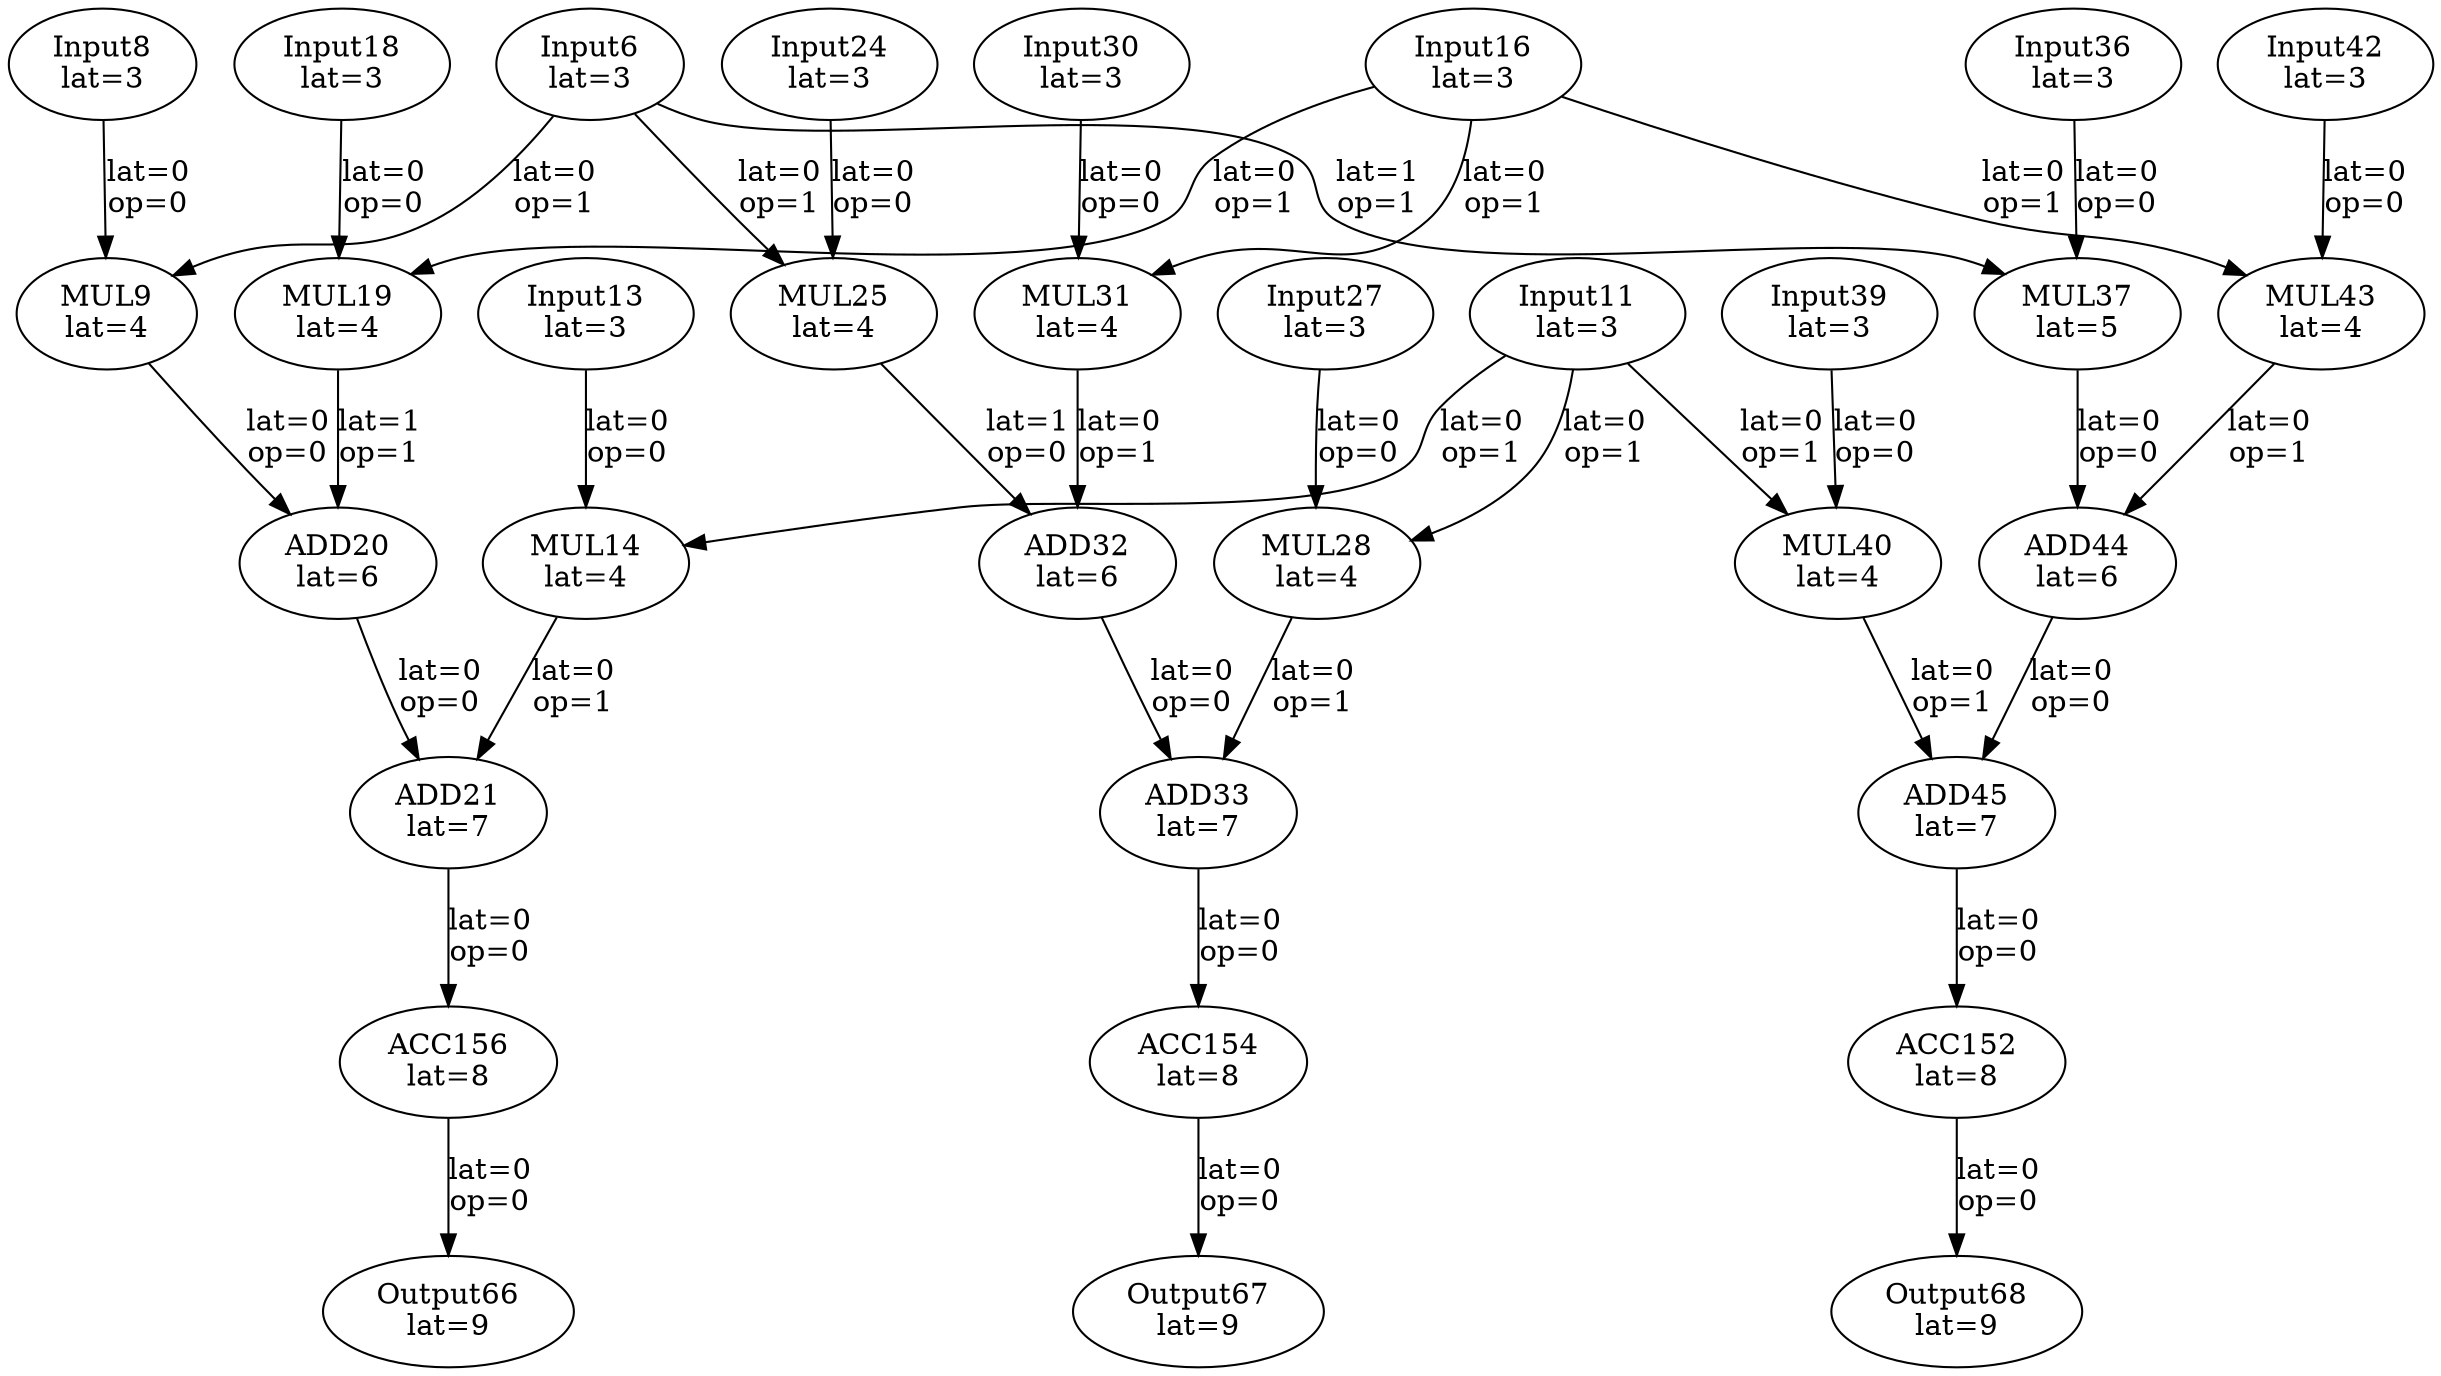 Digraph G {
"Input6"[label = "\N\nlat=3"];
"Input8"[label = "\N\nlat=3"];
"MUL9"[label = "\N\nlat=4"];
"Input8"->"MUL9"[label = "lat=0\nop=0"];
"Input6"->"MUL9"[label = "lat=0\nop=1"];
"Input11"[label = "\N\nlat=3"];
"Input13"[label = "\N\nlat=3"];
"MUL14"[label = "\N\nlat=4"];
"Input13"->"MUL14"[label = "lat=0\nop=0"];
"Input11"->"MUL14"[label = "lat=0\nop=1"];
"Input16"[label = "\N\nlat=3"];
"Input18"[label = "\N\nlat=3"];
"MUL19"[label = "\N\nlat=4"];
"Input18"->"MUL19"[label = "lat=0\nop=0"];
"Input16"->"MUL19"[label = "lat=0\nop=1"];
"ADD20"[label = "\N\nlat=6"];
"MUL9"->"ADD20"[label = "lat=0\nop=0"];
"MUL19"->"ADD20"[label = "lat=1\nop=1"];
"ADD21"[label = "\N\nlat=7"];
"ADD20"->"ADD21"[label = "lat=0\nop=0"];
"MUL14"->"ADD21"[label = "lat=0\nop=1"];
"Input24"[label = "\N\nlat=3"];
"MUL25"[label = "\N\nlat=4"];
"Input24"->"MUL25"[label = "lat=0\nop=0"];
"Input6"->"MUL25"[label = "lat=0\nop=1"];
"Input27"[label = "\N\nlat=3"];
"MUL28"[label = "\N\nlat=4"];
"Input27"->"MUL28"[label = "lat=0\nop=0"];
"Input11"->"MUL28"[label = "lat=0\nop=1"];
"Input30"[label = "\N\nlat=3"];
"MUL31"[label = "\N\nlat=4"];
"Input30"->"MUL31"[label = "lat=0\nop=0"];
"Input16"->"MUL31"[label = "lat=0\nop=1"];
"ADD32"[label = "\N\nlat=6"];
"MUL25"->"ADD32"[label = "lat=1\nop=0"];
"MUL31"->"ADD32"[label = "lat=0\nop=1"];
"ADD33"[label = "\N\nlat=7"];
"ADD32"->"ADD33"[label = "lat=0\nop=0"];
"MUL28"->"ADD33"[label = "lat=0\nop=1"];
"Input36"[label = "\N\nlat=3"];
"MUL37"[label = "\N\nlat=5"];
"Input36"->"MUL37"[label = "lat=0\nop=0"];
"Input6"->"MUL37"[label = "lat=1\nop=1"];
"Input39"[label = "\N\nlat=3"];
"MUL40"[label = "\N\nlat=4"];
"Input39"->"MUL40"[label = "lat=0\nop=0"];
"Input11"->"MUL40"[label = "lat=0\nop=1"];
"Input42"[label = "\N\nlat=3"];
"MUL43"[label = "\N\nlat=4"];
"Input42"->"MUL43"[label = "lat=0\nop=0"];
"Input16"->"MUL43"[label = "lat=0\nop=1"];
"ADD44"[label = "\N\nlat=6"];
"MUL37"->"ADD44"[label = "lat=0\nop=0"];
"MUL43"->"ADD44"[label = "lat=0\nop=1"];
"ADD45"[label = "\N\nlat=7"];
"ADD44"->"ADD45"[label = "lat=0\nop=0"];
"MUL40"->"ADD45"[label = "lat=0\nop=1"];
"Output66"[label = "\N\nlat=9"];
"ACC156"->"Output66"[label = "lat=0\nop=0"];
"Output67"[label = "\N\nlat=9"];
"ACC154"->"Output67"[label = "lat=0\nop=0"];
"Output68"[label = "\N\nlat=9"];
"ACC152"->"Output68"[label = "lat=0\nop=0"];
"ACC152"[label = "\N\nlat=8"];
"ADD45"->"ACC152"[label = "lat=0\nop=0"];
"ACC154"[label = "\N\nlat=8"];
"ADD33"->"ACC154"[label = "lat=0\nop=0"];
"ACC156"[label = "\N\nlat=8"];
"ADD21"->"ACC156"[label = "lat=0\nop=0"];
}
